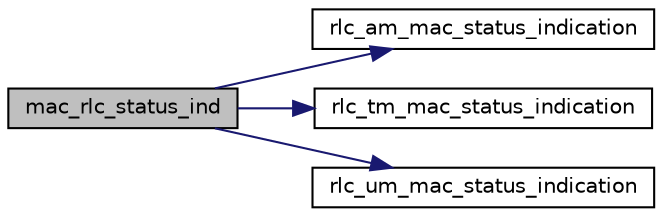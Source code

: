digraph "mac_rlc_status_ind"
{
 // LATEX_PDF_SIZE
  edge [fontname="Helvetica",fontsize="10",labelfontname="Helvetica",labelfontsize="10"];
  node [fontname="Helvetica",fontsize="10",shape=record];
  rankdir="LR";
  Node1 [label="mac_rlc_status_ind",height=0.2,width=0.4,color="black", fillcolor="grey75", style="filled", fontcolor="black",tooltip=" "];
  Node1 -> Node2 [color="midnightblue",fontsize="10",style="solid",fontname="Helvetica"];
  Node2 [label="rlc_am_mac_status_indication",height=0.2,width=0.4,color="black", fillcolor="white", style="filled",URL="$group__em.html#ga15180e8939fdaa3460571097725529d1",tooltip="Request the maximum number of bytes that can be served by RLC instance to MAC and fix the amount of b..."];
  Node1 -> Node3 [color="midnightblue",fontsize="10",style="solid",fontname="Helvetica"];
  Node3 [label="rlc_tm_mac_status_indication",height=0.2,width=0.4,color="black", fillcolor="white", style="filled",URL="$group__em.html#gab2b184fc692c5735e92172c469508824",tooltip=" "];
  Node1 -> Node4 [color="midnightblue",fontsize="10",style="solid",fontname="Helvetica"];
  Node4 [label="rlc_um_mac_status_indication",height=0.2,width=0.4,color="black", fillcolor="white", style="filled",URL="$group__em.html#ga081443f7a65ddc28f9a462ea0c8a5e93",tooltip=" "];
}

